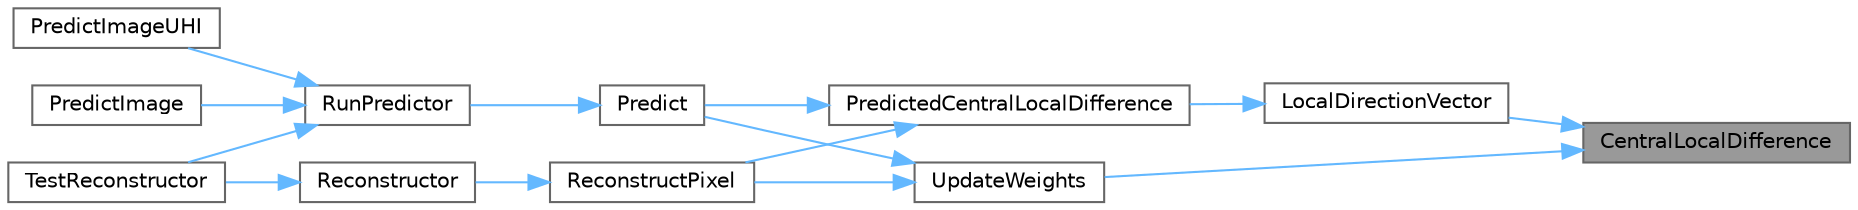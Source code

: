 digraph "CentralLocalDifference"
{
 // LATEX_PDF_SIZE
  bgcolor="transparent";
  edge [fontname=Helvetica,fontsize=10,labelfontname=Helvetica,labelfontsize=10];
  node [fontname=Helvetica,fontsize=10,shape=box,height=0.2,width=0.4];
  rankdir="RL";
  Node1 [id="Node000001",label="CentralLocalDifference",height=0.2,width=0.4,color="gray40", fillcolor="grey60", style="filled", fontcolor="black",tooltip=" "];
  Node1 -> Node2 [id="edge1_Node000001_Node000002",dir="back",color="steelblue1",style="solid",tooltip=" "];
  Node2 [id="Node000002",label="LocalDirectionVector",height=0.2,width=0.4,color="grey40", fillcolor="white", style="filled",URL="$local__differences_8c.html#a6ee8aa29ecb5e47ec859cfb75580c8de",tooltip=" "];
  Node2 -> Node3 [id="edge2_Node000002_Node000003",dir="back",color="steelblue1",style="solid",tooltip=" "];
  Node3 [id="Node000003",label="PredictedCentralLocalDifference",height=0.2,width=0.4,color="grey40", fillcolor="white", style="filled",URL="$weights_8c.html#a7849a1bb928be8056578dad0f1db7f86",tooltip=" "];
  Node3 -> Node4 [id="edge3_Node000003_Node000004",dir="back",color="steelblue1",style="solid",tooltip=" "];
  Node4 [id="Node000004",label="Predict",height=0.2,width=0.4,color="grey40", fillcolor="white", style="filled",URL="$predictor_8c.html#ad6da8c8a0536aa627bd38f8b6e0a12c2",tooltip=" "];
  Node4 -> Node5 [id="edge4_Node000004_Node000005",dir="back",color="steelblue1",style="solid",tooltip=" "];
  Node5 [id="Node000005",label="RunPredictor",height=0.2,width=0.4,color="grey40", fillcolor="white", style="filled",URL="$predictor_8c.html#a4a94804509574a94d896a4164802bcd2",tooltip=" "];
  Node5 -> Node6 [id="edge5_Node000005_Node000006",dir="back",color="steelblue1",style="solid",tooltip=" "];
  Node6 [id="Node000006",label="PredictImage",height=0.2,width=0.4,color="grey40", fillcolor="white", style="filled",URL="$generate__image_8c.html#a7fae527c979b4b287e1f9672c8d2c366",tooltip=" "];
  Node5 -> Node7 [id="edge6_Node000005_Node000007",dir="back",color="steelblue1",style="solid",tooltip=" "];
  Node7 [id="Node000007",label="PredictImageUHI",height=0.2,width=0.4,color="grey40", fillcolor="white", style="filled",URL="$generate__image_8c.html#a0aba8528a33024ae7a211683e4c762b2",tooltip=" "];
  Node5 -> Node8 [id="edge7_Node000005_Node000008",dir="back",color="steelblue1",style="solid",tooltip=" "];
  Node8 [id="Node000008",label="TestReconstructor",height=0.2,width=0.4,color="grey40", fillcolor="white", style="filled",URL="$reconstructor_8c.html#aadb567bbc159d00d6334e2eb36e6e253",tooltip=" "];
  Node3 -> Node9 [id="edge8_Node000003_Node000009",dir="back",color="steelblue1",style="solid",tooltip=" "];
  Node9 [id="Node000009",label="ReconstructPixel",height=0.2,width=0.4,color="grey40", fillcolor="white", style="filled",URL="$reconstructor_8c.html#ad16e1f973391ba6490488d303ab55ea3",tooltip=" "];
  Node9 -> Node10 [id="edge9_Node000009_Node000010",dir="back",color="steelblue1",style="solid",tooltip=" "];
  Node10 [id="Node000010",label="Reconstructor",height=0.2,width=0.4,color="grey40", fillcolor="white", style="filled",URL="$reconstructor_8c.html#ad0d5b55646a3018075f07ae472ddb312",tooltip=" "];
  Node10 -> Node8 [id="edge10_Node000010_Node000008",dir="back",color="steelblue1",style="solid",tooltip=" "];
  Node1 -> Node11 [id="edge11_Node000001_Node000011",dir="back",color="steelblue1",style="solid",tooltip=" "];
  Node11 [id="Node000011",label="UpdateWeights",height=0.2,width=0.4,color="grey40", fillcolor="white", style="filled",URL="$weights_8c.html#a3c2f868e18c430abf7f6c6171ea253e0",tooltip=" "];
  Node11 -> Node4 [id="edge12_Node000011_Node000004",dir="back",color="steelblue1",style="solid",tooltip=" "];
  Node11 -> Node9 [id="edge13_Node000011_Node000009",dir="back",color="steelblue1",style="solid",tooltip=" "];
}
